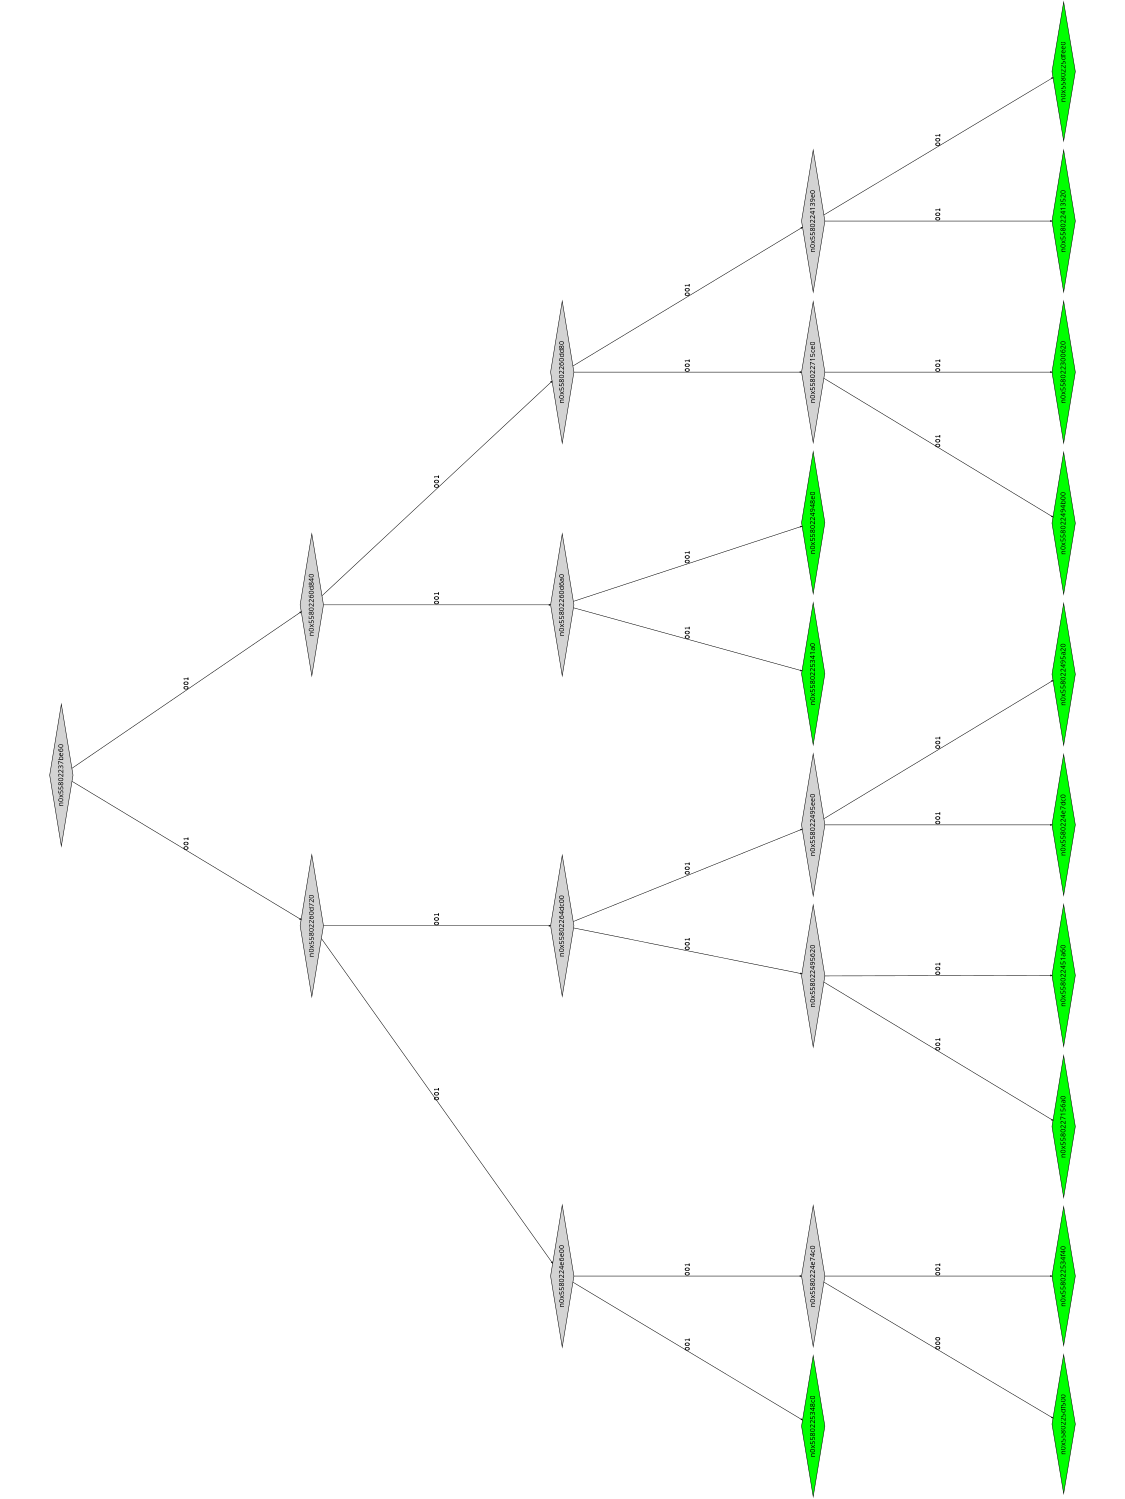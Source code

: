 digraph G {
	size="10,7.5";
	ratio=fill;
	rotate=90;
	center = "true";
	node [style="filled",width=.1,height=.1,fontname="Terminus"]
	edge [arrowsize=.3]
	n0x55802237be60 [shape=diamond];
	n0x55802237be60 -> n0x55802260d720 [label=001];
	n0x55802237be60 -> n0x55802260d840 [label=001];
	n0x55802260d840 [shape=diamond];
	n0x55802260d840 -> n0x55802260d6a0 [label=001];
	n0x55802260d840 -> n0x55802260dd80 [label=001];
	n0x55802260dd80 [shape=diamond];
	n0x55802260dd80 -> n0x558022715ce0 [label=001];
	n0x55802260dd80 -> n0x5580224139e0 [label=001];
	n0x5580224139e0 [shape=diamond];
	n0x5580224139e0 -> n0x558022413520 [label=001];
	n0x5580224139e0 -> n0x5580225dfee0 [label=001];
	n0x5580225dfee0 [shape=diamond,fillcolor=green];
	n0x558022413520 [shape=diamond,fillcolor=green];
	n0x558022715ce0 [shape=diamond];
	n0x558022715ce0 -> n0x558022494b00 [label=001];
	n0x558022715ce0 -> n0x558022300620 [label=001];
	n0x558022300620 [shape=diamond,fillcolor=green];
	n0x558022494b00 [shape=diamond,fillcolor=green];
	n0x55802260d6a0 [shape=diamond];
	n0x55802260d6a0 -> n0x5580225341a0 [label=001];
	n0x55802260d6a0 -> n0x5580224948e0 [label=001];
	n0x5580224948e0 [shape=diamond,fillcolor=green];
	n0x5580225341a0 [shape=diamond,fillcolor=green];
	n0x55802260d720 [shape=diamond];
	n0x55802260d720 -> n0x5580224e6e00 [label=001];
	n0x55802260d720 -> n0x55802264dc00 [label=001];
	n0x55802264dc00 [shape=diamond];
	n0x55802264dc00 -> n0x558022495620 [label=001];
	n0x55802264dc00 -> n0x558022495ee0 [label=001];
	n0x558022495ee0 [shape=diamond];
	n0x558022495ee0 -> n0x5580224e7dc0 [label=001];
	n0x558022495ee0 -> n0x558022495a20 [label=001];
	n0x558022495a20 [shape=diamond,fillcolor=green];
	n0x5580224e7dc0 [shape=diamond,fillcolor=green];
	n0x558022495620 [shape=diamond];
	n0x558022495620 -> n0x5580227156a0 [label=001];
	n0x558022495620 -> n0x558022451a60 [label=001];
	n0x558022451a60 [shape=diamond,fillcolor=green];
	n0x5580227156a0 [shape=diamond,fillcolor=green];
	n0x5580224e6e00 [shape=diamond];
	n0x5580224e6e00 -> n0x5580225348c0 [label=001];
	n0x5580224e6e00 -> n0x5580224e74c0 [label=001];
	n0x5580224e74c0 [shape=diamond];
	n0x5580224e74c0 -> n0x5580225df500 [label=000];
	n0x5580224e74c0 -> n0x558022534f40 [label=001];
	n0x558022534f40 [shape=diamond,fillcolor=green];
	n0x5580225df500 [shape=diamond,fillcolor=green];
	n0x5580225348c0 [shape=diamond,fillcolor=green];
}
